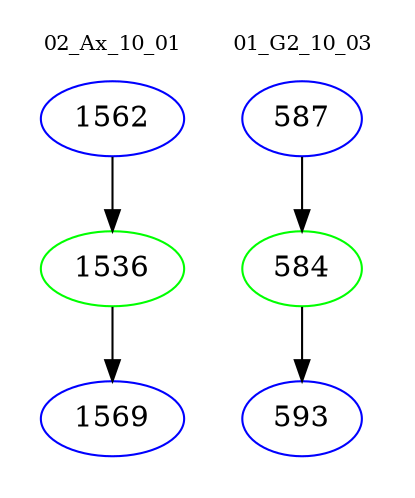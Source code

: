 digraph{
subgraph cluster_0 {
color = white
label = "02_Ax_10_01";
fontsize=10;
T0_1562 [label="1562", color="blue"]
T0_1562 -> T0_1536 [color="black"]
T0_1536 [label="1536", color="green"]
T0_1536 -> T0_1569 [color="black"]
T0_1569 [label="1569", color="blue"]
}
subgraph cluster_1 {
color = white
label = "01_G2_10_03";
fontsize=10;
T1_587 [label="587", color="blue"]
T1_587 -> T1_584 [color="black"]
T1_584 [label="584", color="green"]
T1_584 -> T1_593 [color="black"]
T1_593 [label="593", color="blue"]
}
}
